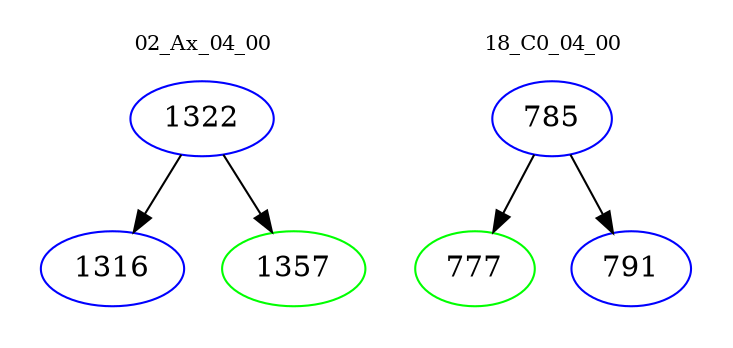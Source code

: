 digraph{
subgraph cluster_0 {
color = white
label = "02_Ax_04_00";
fontsize=10;
T0_1322 [label="1322", color="blue"]
T0_1322 -> T0_1316 [color="black"]
T0_1316 [label="1316", color="blue"]
T0_1322 -> T0_1357 [color="black"]
T0_1357 [label="1357", color="green"]
}
subgraph cluster_1 {
color = white
label = "18_C0_04_00";
fontsize=10;
T1_785 [label="785", color="blue"]
T1_785 -> T1_777 [color="black"]
T1_777 [label="777", color="green"]
T1_785 -> T1_791 [color="black"]
T1_791 [label="791", color="blue"]
}
}
